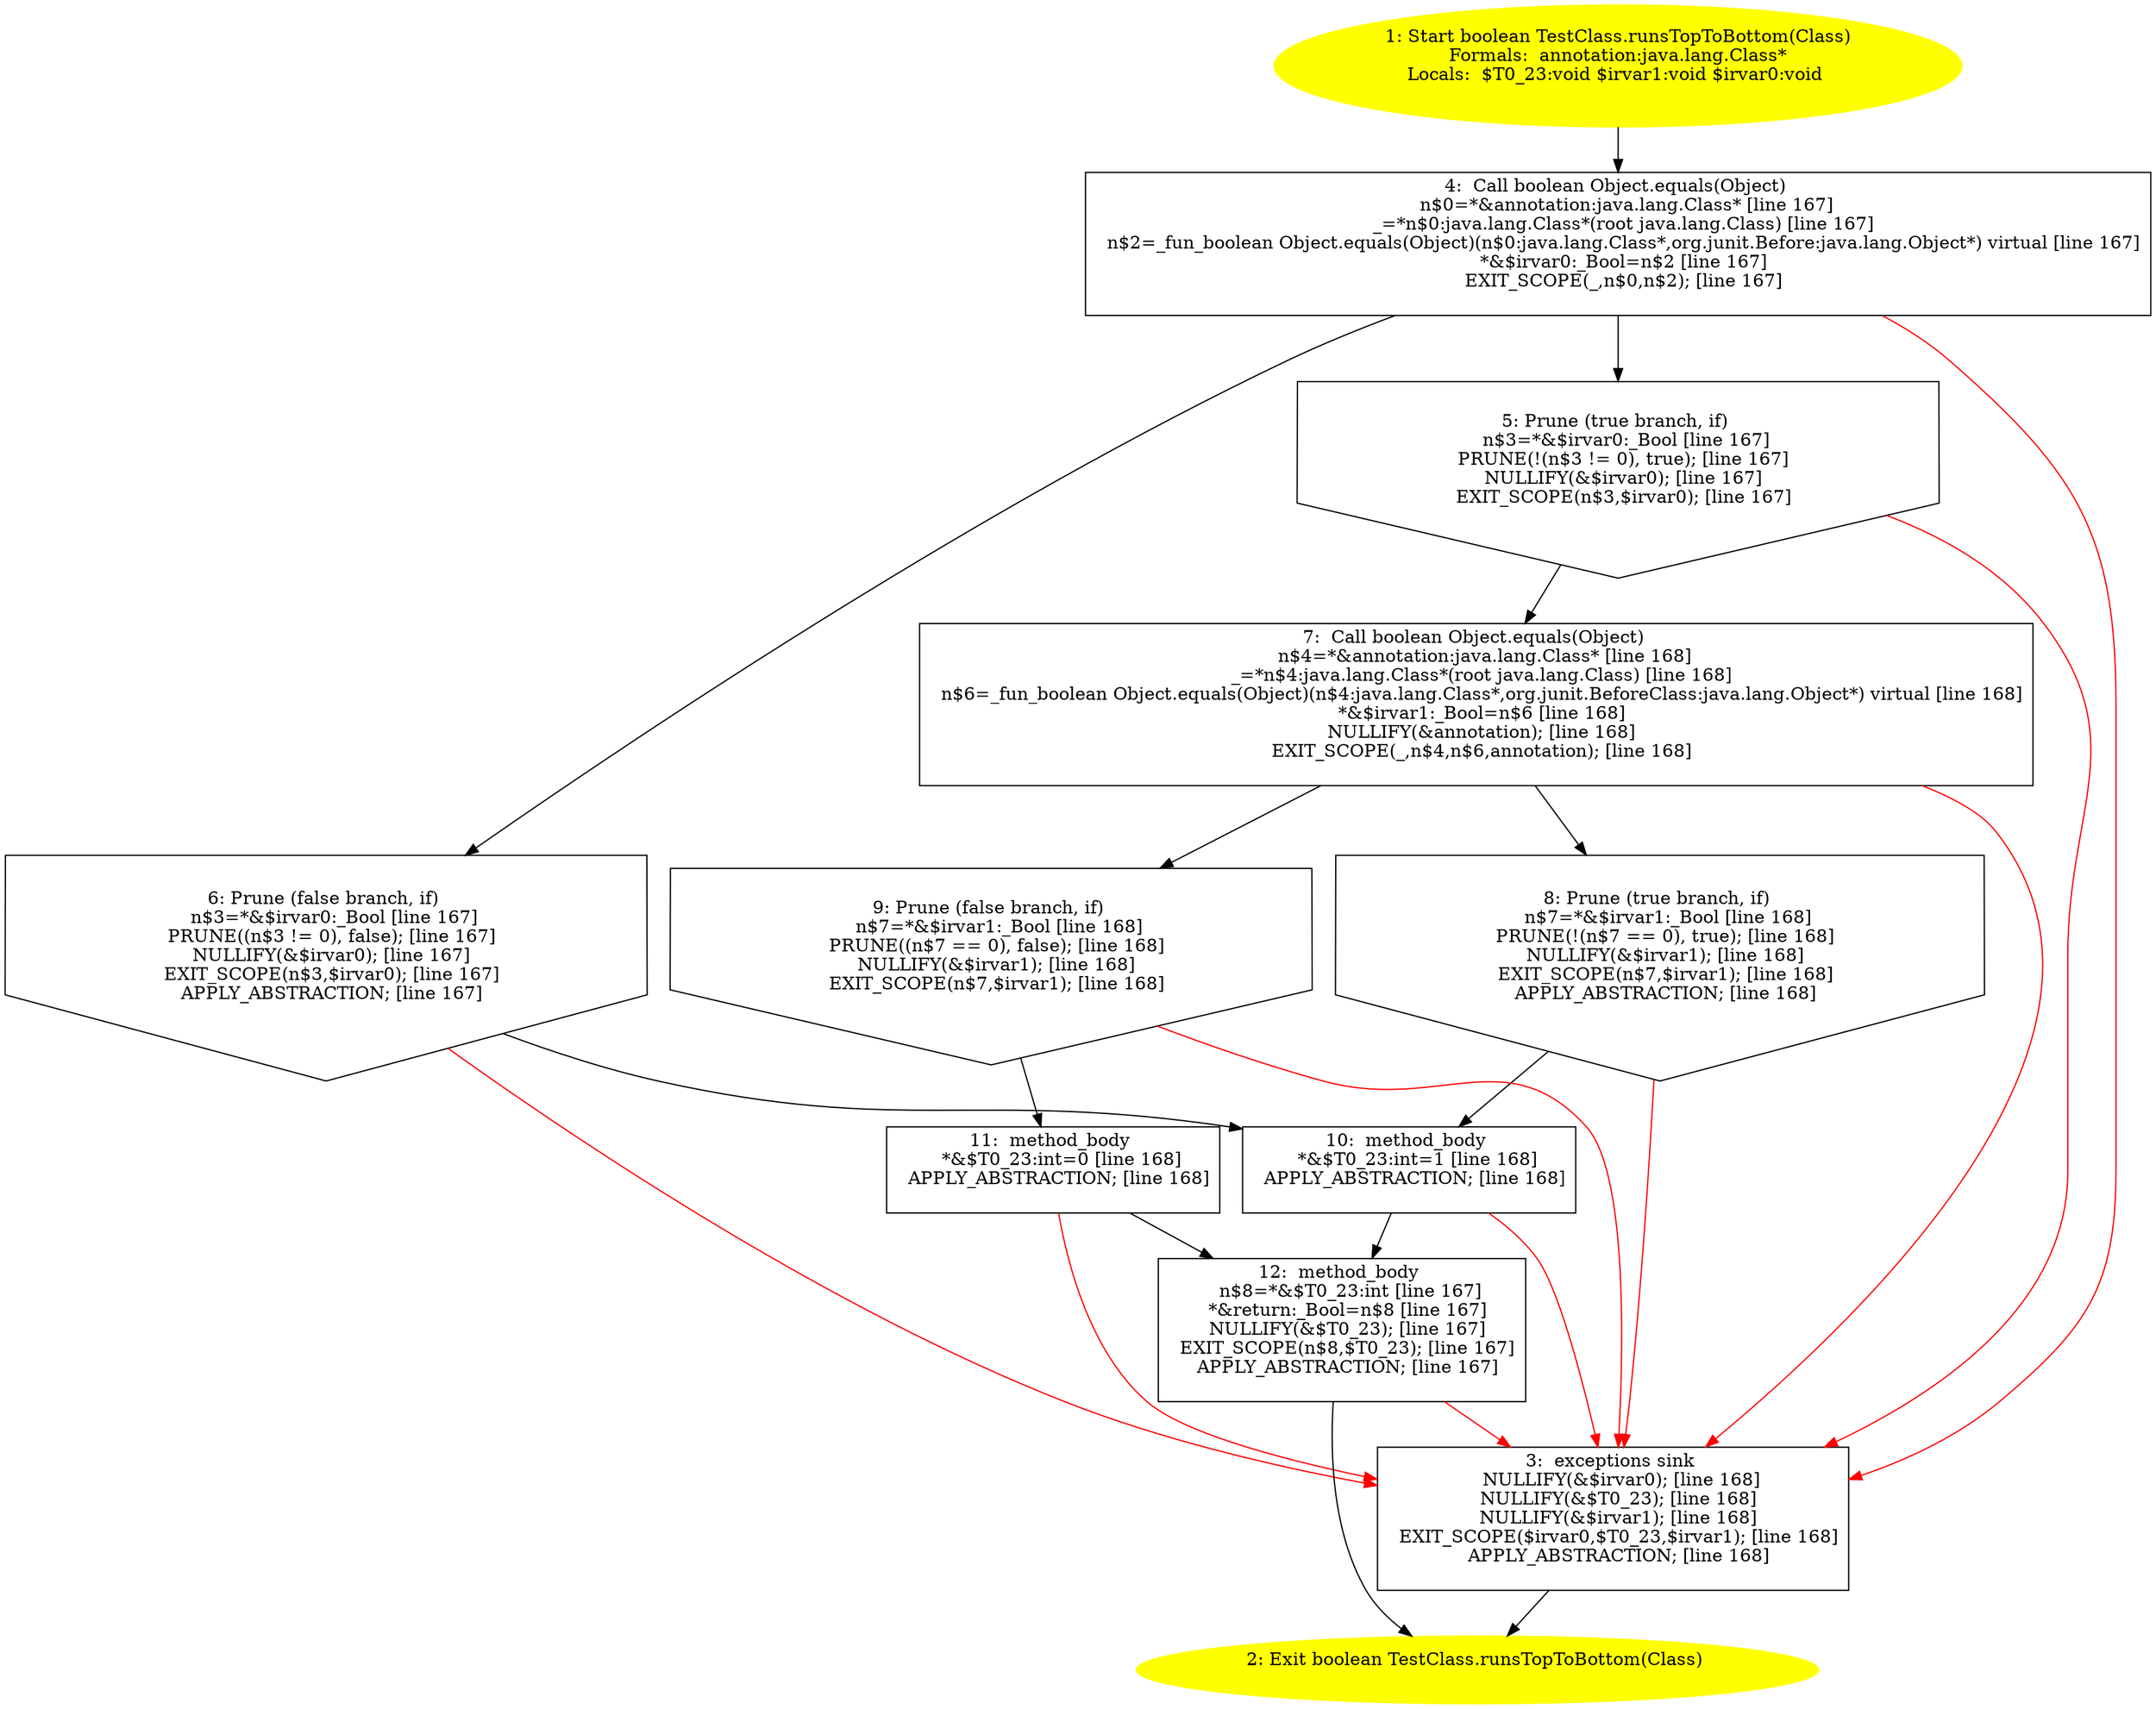 /* @generated */
digraph cfg {
"org.junit.runners.model.TestClass.runsTopToBottom(java.lang.Class):boolean.e278887e7bc82bc458cd011504d2e801_1" [label="1: Start boolean TestClass.runsTopToBottom(Class)\nFormals:  annotation:java.lang.Class*\nLocals:  $T0_23:void $irvar1:void $irvar0:void \n  " color=yellow style=filled]
	

	 "org.junit.runners.model.TestClass.runsTopToBottom(java.lang.Class):boolean.e278887e7bc82bc458cd011504d2e801_1" -> "org.junit.runners.model.TestClass.runsTopToBottom(java.lang.Class):boolean.e278887e7bc82bc458cd011504d2e801_4" ;
"org.junit.runners.model.TestClass.runsTopToBottom(java.lang.Class):boolean.e278887e7bc82bc458cd011504d2e801_2" [label="2: Exit boolean TestClass.runsTopToBottom(Class) \n  " color=yellow style=filled]
	

"org.junit.runners.model.TestClass.runsTopToBottom(java.lang.Class):boolean.e278887e7bc82bc458cd011504d2e801_3" [label="3:  exceptions sink \n   NULLIFY(&$irvar0); [line 168]\n  NULLIFY(&$T0_23); [line 168]\n  NULLIFY(&$irvar1); [line 168]\n  EXIT_SCOPE($irvar0,$T0_23,$irvar1); [line 168]\n  APPLY_ABSTRACTION; [line 168]\n " shape="box"]
	

	 "org.junit.runners.model.TestClass.runsTopToBottom(java.lang.Class):boolean.e278887e7bc82bc458cd011504d2e801_3" -> "org.junit.runners.model.TestClass.runsTopToBottom(java.lang.Class):boolean.e278887e7bc82bc458cd011504d2e801_2" ;
"org.junit.runners.model.TestClass.runsTopToBottom(java.lang.Class):boolean.e278887e7bc82bc458cd011504d2e801_4" [label="4:  Call boolean Object.equals(Object) \n   n$0=*&annotation:java.lang.Class* [line 167]\n  _=*n$0:java.lang.Class*(root java.lang.Class) [line 167]\n  n$2=_fun_boolean Object.equals(Object)(n$0:java.lang.Class*,org.junit.Before:java.lang.Object*) virtual [line 167]\n  *&$irvar0:_Bool=n$2 [line 167]\n  EXIT_SCOPE(_,n$0,n$2); [line 167]\n " shape="box"]
	

	 "org.junit.runners.model.TestClass.runsTopToBottom(java.lang.Class):boolean.e278887e7bc82bc458cd011504d2e801_4" -> "org.junit.runners.model.TestClass.runsTopToBottom(java.lang.Class):boolean.e278887e7bc82bc458cd011504d2e801_5" ;
	 "org.junit.runners.model.TestClass.runsTopToBottom(java.lang.Class):boolean.e278887e7bc82bc458cd011504d2e801_4" -> "org.junit.runners.model.TestClass.runsTopToBottom(java.lang.Class):boolean.e278887e7bc82bc458cd011504d2e801_6" ;
	 "org.junit.runners.model.TestClass.runsTopToBottom(java.lang.Class):boolean.e278887e7bc82bc458cd011504d2e801_4" -> "org.junit.runners.model.TestClass.runsTopToBottom(java.lang.Class):boolean.e278887e7bc82bc458cd011504d2e801_3" [color="red" ];
"org.junit.runners.model.TestClass.runsTopToBottom(java.lang.Class):boolean.e278887e7bc82bc458cd011504d2e801_5" [label="5: Prune (true branch, if) \n   n$3=*&$irvar0:_Bool [line 167]\n  PRUNE(!(n$3 != 0), true); [line 167]\n  NULLIFY(&$irvar0); [line 167]\n  EXIT_SCOPE(n$3,$irvar0); [line 167]\n " shape="invhouse"]
	

	 "org.junit.runners.model.TestClass.runsTopToBottom(java.lang.Class):boolean.e278887e7bc82bc458cd011504d2e801_5" -> "org.junit.runners.model.TestClass.runsTopToBottom(java.lang.Class):boolean.e278887e7bc82bc458cd011504d2e801_7" ;
	 "org.junit.runners.model.TestClass.runsTopToBottom(java.lang.Class):boolean.e278887e7bc82bc458cd011504d2e801_5" -> "org.junit.runners.model.TestClass.runsTopToBottom(java.lang.Class):boolean.e278887e7bc82bc458cd011504d2e801_3" [color="red" ];
"org.junit.runners.model.TestClass.runsTopToBottom(java.lang.Class):boolean.e278887e7bc82bc458cd011504d2e801_6" [label="6: Prune (false branch, if) \n   n$3=*&$irvar0:_Bool [line 167]\n  PRUNE((n$3 != 0), false); [line 167]\n  NULLIFY(&$irvar0); [line 167]\n  EXIT_SCOPE(n$3,$irvar0); [line 167]\n  APPLY_ABSTRACTION; [line 167]\n " shape="invhouse"]
	

	 "org.junit.runners.model.TestClass.runsTopToBottom(java.lang.Class):boolean.e278887e7bc82bc458cd011504d2e801_6" -> "org.junit.runners.model.TestClass.runsTopToBottom(java.lang.Class):boolean.e278887e7bc82bc458cd011504d2e801_10" ;
	 "org.junit.runners.model.TestClass.runsTopToBottom(java.lang.Class):boolean.e278887e7bc82bc458cd011504d2e801_6" -> "org.junit.runners.model.TestClass.runsTopToBottom(java.lang.Class):boolean.e278887e7bc82bc458cd011504d2e801_3" [color="red" ];
"org.junit.runners.model.TestClass.runsTopToBottom(java.lang.Class):boolean.e278887e7bc82bc458cd011504d2e801_7" [label="7:  Call boolean Object.equals(Object) \n   n$4=*&annotation:java.lang.Class* [line 168]\n  _=*n$4:java.lang.Class*(root java.lang.Class) [line 168]\n  n$6=_fun_boolean Object.equals(Object)(n$4:java.lang.Class*,org.junit.BeforeClass:java.lang.Object*) virtual [line 168]\n  *&$irvar1:_Bool=n$6 [line 168]\n  NULLIFY(&annotation); [line 168]\n  EXIT_SCOPE(_,n$4,n$6,annotation); [line 168]\n " shape="box"]
	

	 "org.junit.runners.model.TestClass.runsTopToBottom(java.lang.Class):boolean.e278887e7bc82bc458cd011504d2e801_7" -> "org.junit.runners.model.TestClass.runsTopToBottom(java.lang.Class):boolean.e278887e7bc82bc458cd011504d2e801_8" ;
	 "org.junit.runners.model.TestClass.runsTopToBottom(java.lang.Class):boolean.e278887e7bc82bc458cd011504d2e801_7" -> "org.junit.runners.model.TestClass.runsTopToBottom(java.lang.Class):boolean.e278887e7bc82bc458cd011504d2e801_9" ;
	 "org.junit.runners.model.TestClass.runsTopToBottom(java.lang.Class):boolean.e278887e7bc82bc458cd011504d2e801_7" -> "org.junit.runners.model.TestClass.runsTopToBottom(java.lang.Class):boolean.e278887e7bc82bc458cd011504d2e801_3" [color="red" ];
"org.junit.runners.model.TestClass.runsTopToBottom(java.lang.Class):boolean.e278887e7bc82bc458cd011504d2e801_8" [label="8: Prune (true branch, if) \n   n$7=*&$irvar1:_Bool [line 168]\n  PRUNE(!(n$7 == 0), true); [line 168]\n  NULLIFY(&$irvar1); [line 168]\n  EXIT_SCOPE(n$7,$irvar1); [line 168]\n  APPLY_ABSTRACTION; [line 168]\n " shape="invhouse"]
	

	 "org.junit.runners.model.TestClass.runsTopToBottom(java.lang.Class):boolean.e278887e7bc82bc458cd011504d2e801_8" -> "org.junit.runners.model.TestClass.runsTopToBottom(java.lang.Class):boolean.e278887e7bc82bc458cd011504d2e801_10" ;
	 "org.junit.runners.model.TestClass.runsTopToBottom(java.lang.Class):boolean.e278887e7bc82bc458cd011504d2e801_8" -> "org.junit.runners.model.TestClass.runsTopToBottom(java.lang.Class):boolean.e278887e7bc82bc458cd011504d2e801_3" [color="red" ];
"org.junit.runners.model.TestClass.runsTopToBottom(java.lang.Class):boolean.e278887e7bc82bc458cd011504d2e801_9" [label="9: Prune (false branch, if) \n   n$7=*&$irvar1:_Bool [line 168]\n  PRUNE((n$7 == 0), false); [line 168]\n  NULLIFY(&$irvar1); [line 168]\n  EXIT_SCOPE(n$7,$irvar1); [line 168]\n " shape="invhouse"]
	

	 "org.junit.runners.model.TestClass.runsTopToBottom(java.lang.Class):boolean.e278887e7bc82bc458cd011504d2e801_9" -> "org.junit.runners.model.TestClass.runsTopToBottom(java.lang.Class):boolean.e278887e7bc82bc458cd011504d2e801_11" ;
	 "org.junit.runners.model.TestClass.runsTopToBottom(java.lang.Class):boolean.e278887e7bc82bc458cd011504d2e801_9" -> "org.junit.runners.model.TestClass.runsTopToBottom(java.lang.Class):boolean.e278887e7bc82bc458cd011504d2e801_3" [color="red" ];
"org.junit.runners.model.TestClass.runsTopToBottom(java.lang.Class):boolean.e278887e7bc82bc458cd011504d2e801_10" [label="10:  method_body \n   *&$T0_23:int=1 [line 168]\n  APPLY_ABSTRACTION; [line 168]\n " shape="box"]
	

	 "org.junit.runners.model.TestClass.runsTopToBottom(java.lang.Class):boolean.e278887e7bc82bc458cd011504d2e801_10" -> "org.junit.runners.model.TestClass.runsTopToBottom(java.lang.Class):boolean.e278887e7bc82bc458cd011504d2e801_12" ;
	 "org.junit.runners.model.TestClass.runsTopToBottom(java.lang.Class):boolean.e278887e7bc82bc458cd011504d2e801_10" -> "org.junit.runners.model.TestClass.runsTopToBottom(java.lang.Class):boolean.e278887e7bc82bc458cd011504d2e801_3" [color="red" ];
"org.junit.runners.model.TestClass.runsTopToBottom(java.lang.Class):boolean.e278887e7bc82bc458cd011504d2e801_11" [label="11:  method_body \n   *&$T0_23:int=0 [line 168]\n  APPLY_ABSTRACTION; [line 168]\n " shape="box"]
	

	 "org.junit.runners.model.TestClass.runsTopToBottom(java.lang.Class):boolean.e278887e7bc82bc458cd011504d2e801_11" -> "org.junit.runners.model.TestClass.runsTopToBottom(java.lang.Class):boolean.e278887e7bc82bc458cd011504d2e801_12" ;
	 "org.junit.runners.model.TestClass.runsTopToBottom(java.lang.Class):boolean.e278887e7bc82bc458cd011504d2e801_11" -> "org.junit.runners.model.TestClass.runsTopToBottom(java.lang.Class):boolean.e278887e7bc82bc458cd011504d2e801_3" [color="red" ];
"org.junit.runners.model.TestClass.runsTopToBottom(java.lang.Class):boolean.e278887e7bc82bc458cd011504d2e801_12" [label="12:  method_body \n   n$8=*&$T0_23:int [line 167]\n  *&return:_Bool=n$8 [line 167]\n  NULLIFY(&$T0_23); [line 167]\n  EXIT_SCOPE(n$8,$T0_23); [line 167]\n  APPLY_ABSTRACTION; [line 167]\n " shape="box"]
	

	 "org.junit.runners.model.TestClass.runsTopToBottom(java.lang.Class):boolean.e278887e7bc82bc458cd011504d2e801_12" -> "org.junit.runners.model.TestClass.runsTopToBottom(java.lang.Class):boolean.e278887e7bc82bc458cd011504d2e801_2" ;
	 "org.junit.runners.model.TestClass.runsTopToBottom(java.lang.Class):boolean.e278887e7bc82bc458cd011504d2e801_12" -> "org.junit.runners.model.TestClass.runsTopToBottom(java.lang.Class):boolean.e278887e7bc82bc458cd011504d2e801_3" [color="red" ];
}
